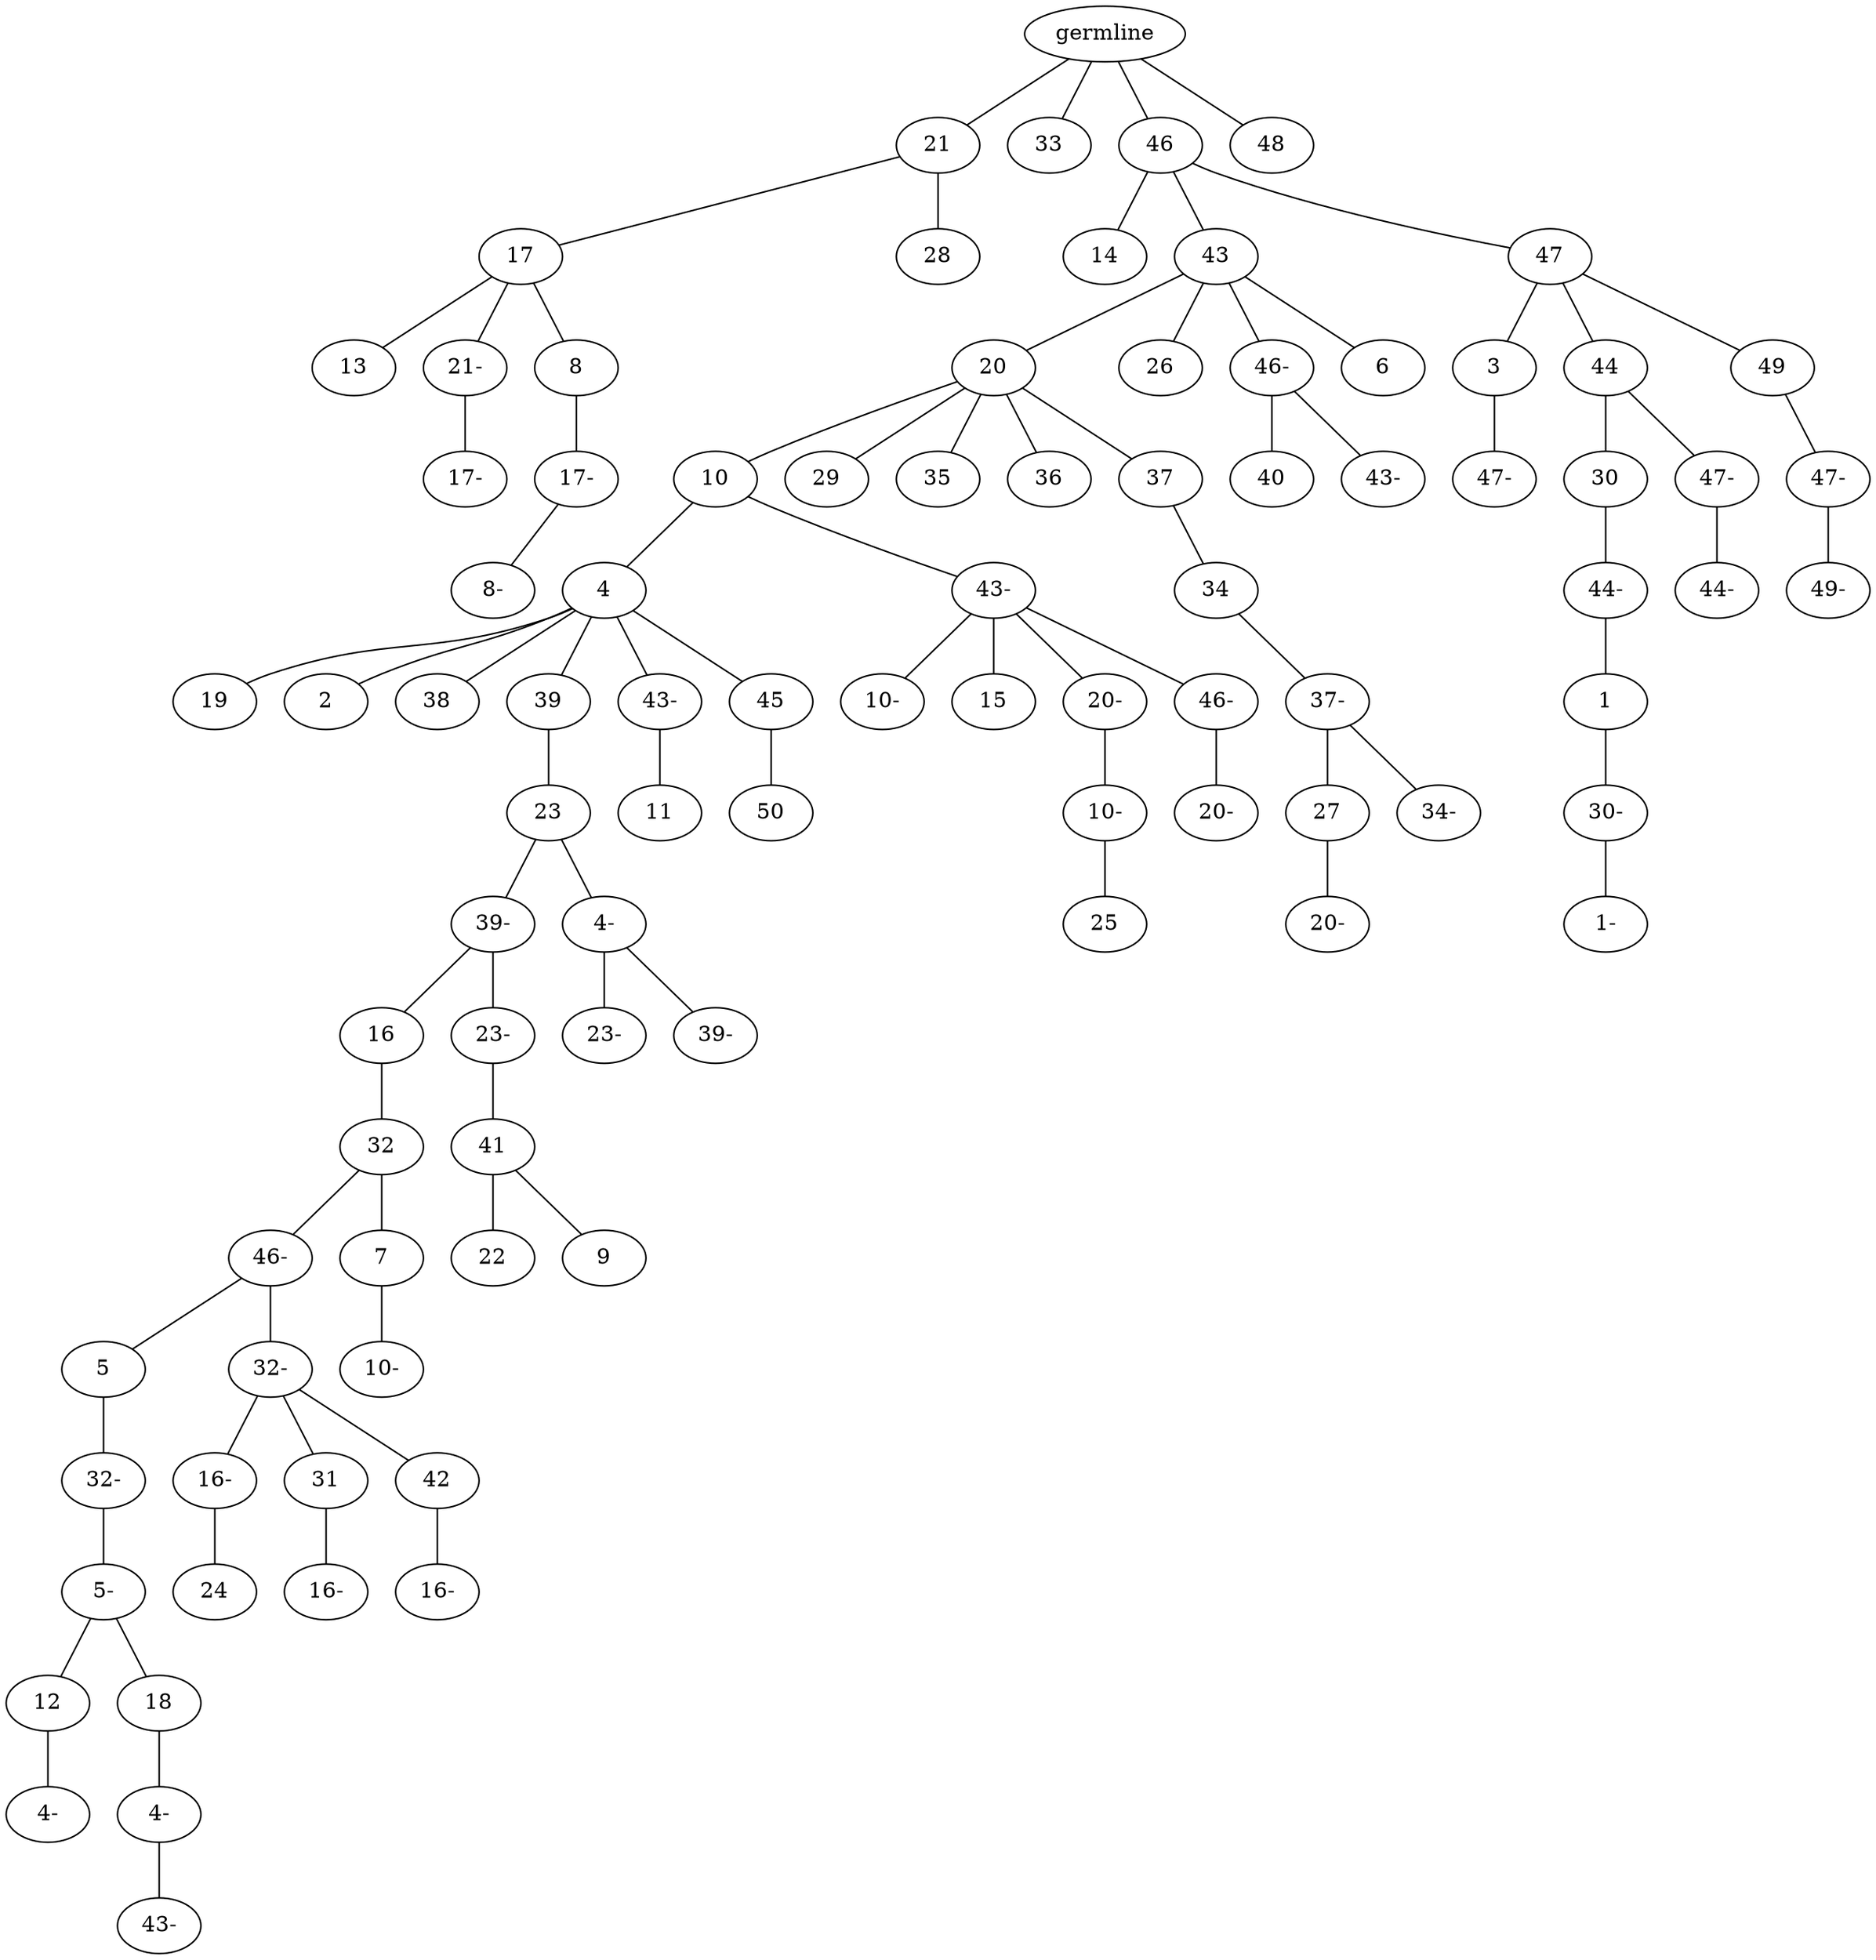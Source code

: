 graph tree {
    "139795330775456" [label="germline"];
    "139795330783072" [label="21"];
    "139795330948304" [label="17"];
    "139795331010224" [label="13"];
    "139795331007104" [label="21-"];
    "139795331009360" [label="17-"];
    "139795331009648" [label="8"];
    "139795331006912" [label="17-"];
    "139795331009888" [label="8-"];
    "139795331010368" [label="28"];
    "139795332689872" [label="33"];
    "139795330948112" [label="46"];
    "139795331010320" [label="14"];
    "139795331007824" [label="43"];
    "139795331007632" [label="20"];
    "139795331007056" [label="10"];
    "139795331007008" [label="4"];
    "139795331008304" [label="19"];
    "139795331009216" [label="2"];
    "139795331008640" [label="38"];
    "139795331009024" [label="39"];
    "139795331009456" [label="23"];
    "139795332264720" [label="39-"];
    "139795332267120" [label="16"];
    "139795332265056" [label="32"];
    "139795332267696" [label="46-"];
    "139795332474192" [label="5"];
    "139795332474384" [label="32-"];
    "139795332474096" [label="5-"];
    "139795332475056" [label="12"];
    "139795332474048" [label="4-"];
    "139795332476688" [label="18"];
    "139795332433232" [label="4-"];
    "139795330953120" [label="43-"];
    "139795332473520" [label="32-"];
    "139795332472896" [label="16-"];
    "139795332473376" [label="24"];
    "139795332476640" [label="31"];
    "139795332432032" [label="16-"];
    "139795332476064" [label="42"];
    "139795332434192" [label="16-"];
    "139795332265632" [label="7"];
    "139795332474816" [label="10-"];
    "139795332267888" [label="23-"];
    "139795332266832" [label="41"];
    "139795332475488" [label="22"];
    "139795332473280" [label="9"];
    "139795332266784" [label="4-"];
    "139795332265344" [label="23-"];
    "139795332265968" [label="39-"];
    "139795331006528" [label="43-"];
    "139795330572880" [label="11"];
    "139795331007920" [label="45"];
    "139795332264912" [label="50"];
    "139795331010416" [label="43-"];
    "139795331009936" [label="10-"];
    "139795332266544" [label="15"];
    "139795332266064" [label="20-"];
    "139795332433520" [label="10-"];
    "139795332432320" [label="25"];
    "139795332267168" [label="46-"];
    "139795332434480" [label="20-"];
    "139795331009072" [label="29"];
    "139795331006624" [label="35"];
    "139795331007968" [label="36"];
    "139795331007680" [label="37"];
    "139795332435632" [label="34"];
    "139795332668432" [label="37-"];
    "139795332668816" [label="27"];
    "139795332666368" [label="20-"];
    "139795332668960" [label="34-"];
    "139795331010512" [label="26"];
    "139795331006816" [label="46-"];
    "139795331008208" [label="40"];
    "139795331009600" [label="43-"];
    "139795332434288" [label="6"];
    "139795333622128" [label="47"];
    "139795331009120" [label="3"];
    "139795332667232" [label="47-"];
    "139795331009168" [label="44"];
    "139795332666560" [label="30"];
    "139795332665840" [label="44-"];
    "139795332765776" [label="1"];
    "139795332767168" [label="30-"];
    "139795332767072" [label="1-"];
    "139795332668912" [label="47-"];
    "139795332665792" [label="44-"];
    "139795332669104" [label="49"];
    "139795332667760" [label="47-"];
    "139795332765392" [label="49-"];
    "139795332473856" [label="48"];
    "139795330775456" -- "139795330783072";
    "139795330775456" -- "139795332689872";
    "139795330775456" -- "139795330948112";
    "139795330775456" -- "139795332473856";
    "139795330783072" -- "139795330948304";
    "139795330783072" -- "139795331010368";
    "139795330948304" -- "139795331010224";
    "139795330948304" -- "139795331007104";
    "139795330948304" -- "139795331009648";
    "139795331007104" -- "139795331009360";
    "139795331009648" -- "139795331006912";
    "139795331006912" -- "139795331009888";
    "139795330948112" -- "139795331010320";
    "139795330948112" -- "139795331007824";
    "139795330948112" -- "139795333622128";
    "139795331007824" -- "139795331007632";
    "139795331007824" -- "139795331010512";
    "139795331007824" -- "139795331006816";
    "139795331007824" -- "139795332434288";
    "139795331007632" -- "139795331007056";
    "139795331007632" -- "139795331009072";
    "139795331007632" -- "139795331006624";
    "139795331007632" -- "139795331007968";
    "139795331007632" -- "139795331007680";
    "139795331007056" -- "139795331007008";
    "139795331007056" -- "139795331010416";
    "139795331007008" -- "139795331008304";
    "139795331007008" -- "139795331009216";
    "139795331007008" -- "139795331008640";
    "139795331007008" -- "139795331009024";
    "139795331007008" -- "139795331006528";
    "139795331007008" -- "139795331007920";
    "139795331009024" -- "139795331009456";
    "139795331009456" -- "139795332264720";
    "139795331009456" -- "139795332266784";
    "139795332264720" -- "139795332267120";
    "139795332264720" -- "139795332267888";
    "139795332267120" -- "139795332265056";
    "139795332265056" -- "139795332267696";
    "139795332265056" -- "139795332265632";
    "139795332267696" -- "139795332474192";
    "139795332267696" -- "139795332473520";
    "139795332474192" -- "139795332474384";
    "139795332474384" -- "139795332474096";
    "139795332474096" -- "139795332475056";
    "139795332474096" -- "139795332476688";
    "139795332475056" -- "139795332474048";
    "139795332476688" -- "139795332433232";
    "139795332433232" -- "139795330953120";
    "139795332473520" -- "139795332472896";
    "139795332473520" -- "139795332476640";
    "139795332473520" -- "139795332476064";
    "139795332472896" -- "139795332473376";
    "139795332476640" -- "139795332432032";
    "139795332476064" -- "139795332434192";
    "139795332265632" -- "139795332474816";
    "139795332267888" -- "139795332266832";
    "139795332266832" -- "139795332475488";
    "139795332266832" -- "139795332473280";
    "139795332266784" -- "139795332265344";
    "139795332266784" -- "139795332265968";
    "139795331006528" -- "139795330572880";
    "139795331007920" -- "139795332264912";
    "139795331010416" -- "139795331009936";
    "139795331010416" -- "139795332266544";
    "139795331010416" -- "139795332266064";
    "139795331010416" -- "139795332267168";
    "139795332266064" -- "139795332433520";
    "139795332433520" -- "139795332432320";
    "139795332267168" -- "139795332434480";
    "139795331007680" -- "139795332435632";
    "139795332435632" -- "139795332668432";
    "139795332668432" -- "139795332668816";
    "139795332668432" -- "139795332668960";
    "139795332668816" -- "139795332666368";
    "139795331006816" -- "139795331008208";
    "139795331006816" -- "139795331009600";
    "139795333622128" -- "139795331009120";
    "139795333622128" -- "139795331009168";
    "139795333622128" -- "139795332669104";
    "139795331009120" -- "139795332667232";
    "139795331009168" -- "139795332666560";
    "139795331009168" -- "139795332668912";
    "139795332666560" -- "139795332665840";
    "139795332665840" -- "139795332765776";
    "139795332765776" -- "139795332767168";
    "139795332767168" -- "139795332767072";
    "139795332668912" -- "139795332665792";
    "139795332669104" -- "139795332667760";
    "139795332667760" -- "139795332765392";
}
